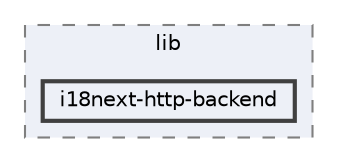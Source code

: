 digraph "D:/Projects/SECUiDEA_ERP/SECUiDEA_ERP_Server/SECUiDEA_ERP_Server/obj/Release/net8.0/PubTmp/Out/wwwroot/lib/i18next-http-backend"
{
 // LATEX_PDF_SIZE
  bgcolor="transparent";
  edge [fontname=Helvetica,fontsize=10,labelfontname=Helvetica,labelfontsize=10];
  node [fontname=Helvetica,fontsize=10,shape=box,height=0.2,width=0.4];
  compound=true
  subgraph clusterdir_a98acd43802440b10510cb234bcb5467 {
    graph [ bgcolor="#edf0f7", pencolor="grey50", label="lib", fontname=Helvetica,fontsize=10 style="filled,dashed", URL="dir_a98acd43802440b10510cb234bcb5467.html",tooltip=""]
  dir_7f5dbd03ca8e1f6095647f3ca7a641c1 [label="i18next-http-backend", fillcolor="#edf0f7", color="grey25", style="filled,bold", URL="dir_7f5dbd03ca8e1f6095647f3ca7a641c1.html",tooltip=""];
  }
}
